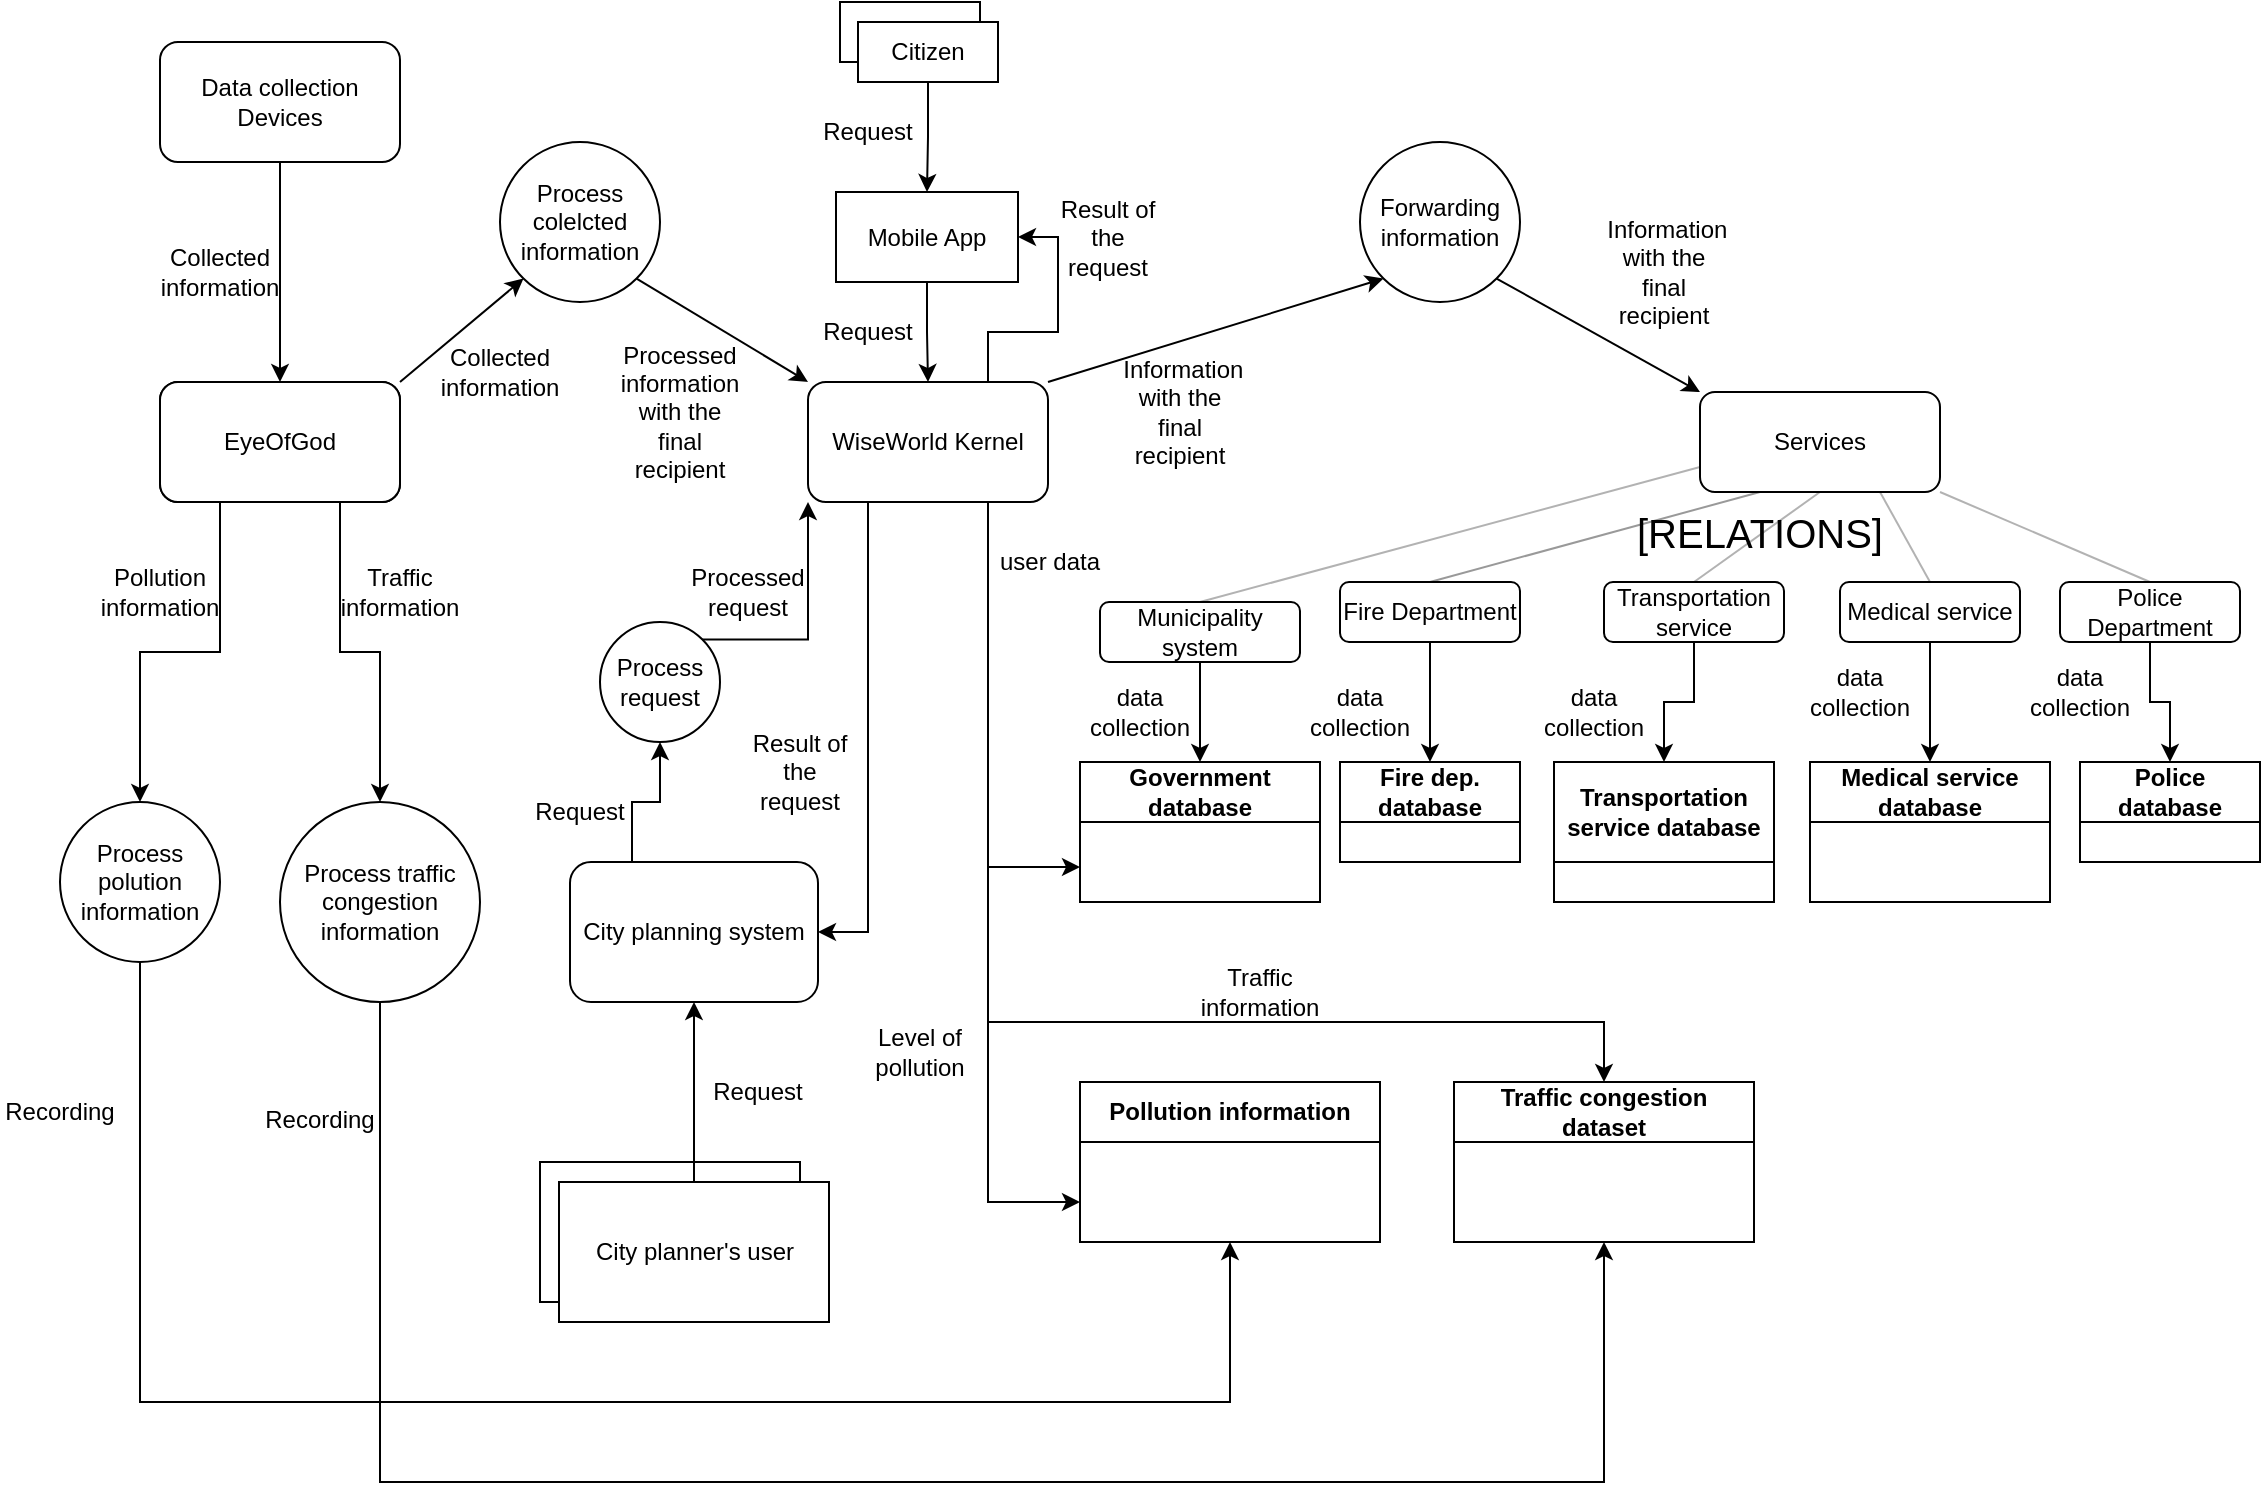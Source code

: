 <mxfile version="22.0.5" type="github">
  <diagram name="Страница — 1" id="Mhvf0B7TW0zvJHyyf7id">
    <mxGraphModel dx="2577" dy="957" grid="1" gridSize="10" guides="1" tooltips="1" connect="1" arrows="1" fold="1" page="1" pageScale="1" pageWidth="827" pageHeight="1169" math="0" shadow="0">
      <root>
        <mxCell id="0" />
        <mxCell id="1" parent="0" />
        <mxCell id="wirQNf98y5fZk8O7LOgX-52" style="edgeStyle=orthogonalEdgeStyle;rounded=0;orthogonalLoop=1;jettySize=auto;html=1;exitX=0.75;exitY=1;exitDx=0;exitDy=0;entryX=0;entryY=0.75;entryDx=0;entryDy=0;" edge="1" parent="1" source="wirQNf98y5fZk8O7LOgX-1" target="wirQNf98y5fZk8O7LOgX-38">
          <mxGeometry relative="1" as="geometry" />
        </mxCell>
        <mxCell id="wirQNf98y5fZk8O7LOgX-56" style="edgeStyle=orthogonalEdgeStyle;rounded=0;orthogonalLoop=1;jettySize=auto;html=1;exitX=0.25;exitY=1;exitDx=0;exitDy=0;entryX=1;entryY=0.5;entryDx=0;entryDy=0;" edge="1" parent="1" source="wirQNf98y5fZk8O7LOgX-1" target="wirQNf98y5fZk8O7LOgX-51">
          <mxGeometry relative="1" as="geometry" />
        </mxCell>
        <mxCell id="wirQNf98y5fZk8O7LOgX-74" style="edgeStyle=orthogonalEdgeStyle;rounded=0;orthogonalLoop=1;jettySize=auto;html=1;exitX=0.75;exitY=0;exitDx=0;exitDy=0;entryX=1;entryY=0.5;entryDx=0;entryDy=0;" edge="1" parent="1" source="wirQNf98y5fZk8O7LOgX-1" target="wirQNf98y5fZk8O7LOgX-65">
          <mxGeometry relative="1" as="geometry" />
        </mxCell>
        <mxCell id="wirQNf98y5fZk8O7LOgX-77" style="edgeStyle=orthogonalEdgeStyle;rounded=0;orthogonalLoop=1;jettySize=auto;html=1;exitX=0.75;exitY=1;exitDx=0;exitDy=0;entryX=0;entryY=0.75;entryDx=0;entryDy=0;" edge="1" parent="1" source="wirQNf98y5fZk8O7LOgX-1" target="wirQNf98y5fZk8O7LOgX-76">
          <mxGeometry relative="1" as="geometry" />
        </mxCell>
        <mxCell id="wirQNf98y5fZk8O7LOgX-87" style="edgeStyle=orthogonalEdgeStyle;rounded=0;orthogonalLoop=1;jettySize=auto;html=1;exitX=0.75;exitY=1;exitDx=0;exitDy=0;entryX=0.5;entryY=0;entryDx=0;entryDy=0;" edge="1" parent="1" source="wirQNf98y5fZk8O7LOgX-1" target="wirQNf98y5fZk8O7LOgX-86">
          <mxGeometry relative="1" as="geometry">
            <Array as="points">
              <mxPoint x="444" y="550" />
              <mxPoint x="752" y="550" />
            </Array>
          </mxGeometry>
        </mxCell>
        <mxCell id="wirQNf98y5fZk8O7LOgX-1" value="WiseWorld Kernel" style="rounded=1;whiteSpace=wrap;html=1;" vertex="1" parent="1">
          <mxGeometry x="354" y="230" width="120" height="60" as="geometry" />
        </mxCell>
        <mxCell id="wirQNf98y5fZk8O7LOgX-2" value="Data collection Devices" style="rounded=1;whiteSpace=wrap;html=1;" vertex="1" parent="1">
          <mxGeometry x="30" y="60" width="120" height="60" as="geometry" />
        </mxCell>
        <mxCell id="wirQNf98y5fZk8O7LOgX-3" value="EyeOfGod" style="rounded=1;whiteSpace=wrap;html=1;" vertex="1" parent="1">
          <mxGeometry x="30" y="230" width="120" height="60" as="geometry" />
        </mxCell>
        <mxCell id="wirQNf98y5fZk8O7LOgX-4" value="" style="endArrow=classic;html=1;rounded=0;exitX=0.5;exitY=1;exitDx=0;exitDy=0;entryX=0.5;entryY=0;entryDx=0;entryDy=0;" edge="1" parent="1" source="wirQNf98y5fZk8O7LOgX-2" target="wirQNf98y5fZk8O7LOgX-3">
          <mxGeometry width="50" height="50" relative="1" as="geometry">
            <mxPoint x="390" y="320" as="sourcePoint" />
            <mxPoint x="440" y="270" as="targetPoint" />
          </mxGeometry>
        </mxCell>
        <mxCell id="wirQNf98y5fZk8O7LOgX-82" style="edgeStyle=orthogonalEdgeStyle;rounded=0;orthogonalLoop=1;jettySize=auto;html=1;exitX=0.25;exitY=1;exitDx=0;exitDy=0;entryX=0.5;entryY=0;entryDx=0;entryDy=0;" edge="1" parent="1" source="wirQNf98y5fZk8O7LOgX-5" target="wirQNf98y5fZk8O7LOgX-81">
          <mxGeometry relative="1" as="geometry" />
        </mxCell>
        <mxCell id="wirQNf98y5fZk8O7LOgX-90" style="edgeStyle=orthogonalEdgeStyle;rounded=0;orthogonalLoop=1;jettySize=auto;html=1;exitX=0.75;exitY=1;exitDx=0;exitDy=0;entryX=0.5;entryY=0;entryDx=0;entryDy=0;" edge="1" parent="1" source="wirQNf98y5fZk8O7LOgX-5" target="wirQNf98y5fZk8O7LOgX-89">
          <mxGeometry relative="1" as="geometry" />
        </mxCell>
        <mxCell id="wirQNf98y5fZk8O7LOgX-5" value="EyeOfGod" style="rounded=1;whiteSpace=wrap;html=1;" vertex="1" parent="1">
          <mxGeometry x="30" y="230" width="120" height="60" as="geometry" />
        </mxCell>
        <mxCell id="wirQNf98y5fZk8O7LOgX-6" value="Collected information" style="text;html=1;strokeColor=none;fillColor=none;align=center;verticalAlign=middle;whiteSpace=wrap;rounded=0;" vertex="1" parent="1">
          <mxGeometry x="30" y="160" width="60" height="30" as="geometry" />
        </mxCell>
        <mxCell id="wirQNf98y5fZk8O7LOgX-7" value="Process colelcted information" style="ellipse;whiteSpace=wrap;html=1;aspect=fixed;" vertex="1" parent="1">
          <mxGeometry x="200" y="110" width="80" height="80" as="geometry" />
        </mxCell>
        <mxCell id="wirQNf98y5fZk8O7LOgX-8" value="" style="endArrow=classic;html=1;rounded=0;exitX=1;exitY=0;exitDx=0;exitDy=0;entryX=0;entryY=1;entryDx=0;entryDy=0;" edge="1" parent="1" source="wirQNf98y5fZk8O7LOgX-5" target="wirQNf98y5fZk8O7LOgX-7">
          <mxGeometry width="50" height="50" relative="1" as="geometry">
            <mxPoint x="190" y="210" as="sourcePoint" />
            <mxPoint x="240" y="160" as="targetPoint" />
          </mxGeometry>
        </mxCell>
        <mxCell id="wirQNf98y5fZk8O7LOgX-9" value="Collected information" style="text;html=1;strokeColor=none;fillColor=none;align=center;verticalAlign=middle;whiteSpace=wrap;rounded=0;" vertex="1" parent="1">
          <mxGeometry x="170" y="210" width="60" height="30" as="geometry" />
        </mxCell>
        <mxCell id="wirQNf98y5fZk8O7LOgX-10" value="" style="endArrow=classic;html=1;rounded=0;entryX=0;entryY=0;entryDx=0;entryDy=0;exitX=1;exitY=1;exitDx=0;exitDy=0;" edge="1" parent="1" source="wirQNf98y5fZk8O7LOgX-7" target="wirQNf98y5fZk8O7LOgX-1">
          <mxGeometry width="50" height="50" relative="1" as="geometry">
            <mxPoint x="280" y="150" as="sourcePoint" />
            <mxPoint x="330" y="100" as="targetPoint" />
          </mxGeometry>
        </mxCell>
        <mxCell id="wirQNf98y5fZk8O7LOgX-11" value="Processed information with the final recipient" style="text;html=1;strokeColor=none;fillColor=none;align=center;verticalAlign=middle;whiteSpace=wrap;rounded=0;" vertex="1" parent="1">
          <mxGeometry x="260" y="230" width="60" height="30" as="geometry" />
        </mxCell>
        <mxCell id="wirQNf98y5fZk8O7LOgX-12" value="Forwarding information" style="ellipse;whiteSpace=wrap;html=1;aspect=fixed;" vertex="1" parent="1">
          <mxGeometry x="630" y="110" width="80" height="80" as="geometry" />
        </mxCell>
        <mxCell id="wirQNf98y5fZk8O7LOgX-13" value="&lt;p style=&quot;&quot;&gt;Services&lt;/p&gt;" style="rounded=1;whiteSpace=wrap;html=1;align=center;" vertex="1" parent="1">
          <mxGeometry x="800" y="235" width="120" height="50" as="geometry" />
        </mxCell>
        <mxCell id="wirQNf98y5fZk8O7LOgX-14" value="" style="endArrow=classic;html=1;rounded=0;entryX=0;entryY=1;entryDx=0;entryDy=0;exitX=1;exitY=0;exitDx=0;exitDy=0;" edge="1" parent="1" source="wirQNf98y5fZk8O7LOgX-1" target="wirQNf98y5fZk8O7LOgX-12">
          <mxGeometry width="50" height="50" relative="1" as="geometry">
            <mxPoint x="390" y="310" as="sourcePoint" />
            <mxPoint x="440" y="260" as="targetPoint" />
          </mxGeometry>
        </mxCell>
        <mxCell id="wirQNf98y5fZk8O7LOgX-15" value="" style="endArrow=classic;html=1;rounded=0;entryX=0;entryY=0;entryDx=0;entryDy=0;exitX=1;exitY=1;exitDx=0;exitDy=0;" edge="1" parent="1" source="wirQNf98y5fZk8O7LOgX-12" target="wirQNf98y5fZk8O7LOgX-13">
          <mxGeometry width="50" height="50" relative="1" as="geometry">
            <mxPoint x="550" y="100" as="sourcePoint" />
            <mxPoint x="600" y="50" as="targetPoint" />
          </mxGeometry>
        </mxCell>
        <mxCell id="wirQNf98y5fZk8O7LOgX-16" value="&amp;nbsp;Information with the final recipient" style="text;html=1;strokeColor=none;fillColor=none;align=center;verticalAlign=middle;whiteSpace=wrap;rounded=0;" vertex="1" parent="1">
          <mxGeometry x="510" y="230" width="60" height="30" as="geometry" />
        </mxCell>
        <mxCell id="wirQNf98y5fZk8O7LOgX-18" value="&amp;nbsp;Information with the final recipient" style="text;html=1;strokeColor=none;fillColor=none;align=center;verticalAlign=middle;whiteSpace=wrap;rounded=0;" vertex="1" parent="1">
          <mxGeometry x="752" y="160" width="60" height="30" as="geometry" />
        </mxCell>
        <mxCell id="wirQNf98y5fZk8O7LOgX-40" style="edgeStyle=orthogonalEdgeStyle;rounded=0;orthogonalLoop=1;jettySize=auto;html=1;exitX=0.5;exitY=1;exitDx=0;exitDy=0;entryX=0.5;entryY=0;entryDx=0;entryDy=0;" edge="1" parent="1" source="wirQNf98y5fZk8O7LOgX-20" target="wirQNf98y5fZk8O7LOgX-28">
          <mxGeometry relative="1" as="geometry" />
        </mxCell>
        <mxCell id="wirQNf98y5fZk8O7LOgX-20" value="Police Department" style="rounded=1;whiteSpace=wrap;html=1;" vertex="1" parent="1">
          <mxGeometry x="980" y="330" width="90" height="30" as="geometry" />
        </mxCell>
        <mxCell id="wirQNf98y5fZk8O7LOgX-21" value="Fire Department" style="rounded=1;whiteSpace=wrap;html=1;" vertex="1" parent="1">
          <mxGeometry x="620" y="330" width="90" height="30" as="geometry" />
        </mxCell>
        <mxCell id="wirQNf98y5fZk8O7LOgX-35" style="edgeStyle=orthogonalEdgeStyle;rounded=0;orthogonalLoop=1;jettySize=auto;html=1;exitX=0.5;exitY=1;exitDx=0;exitDy=0;entryX=0.5;entryY=0;entryDx=0;entryDy=0;" edge="1" parent="1" source="wirQNf98y5fZk8O7LOgX-22" target="wirQNf98y5fZk8O7LOgX-30">
          <mxGeometry relative="1" as="geometry" />
        </mxCell>
        <mxCell id="wirQNf98y5fZk8O7LOgX-22" value="Transportation service" style="rounded=1;whiteSpace=wrap;html=1;" vertex="1" parent="1">
          <mxGeometry x="752" y="330" width="90" height="30" as="geometry" />
        </mxCell>
        <mxCell id="wirQNf98y5fZk8O7LOgX-36" style="edgeStyle=orthogonalEdgeStyle;rounded=0;orthogonalLoop=1;jettySize=auto;html=1;exitX=0.5;exitY=1;exitDx=0;exitDy=0;entryX=0.5;entryY=0;entryDx=0;entryDy=0;" edge="1" parent="1" source="wirQNf98y5fZk8O7LOgX-23" target="wirQNf98y5fZk8O7LOgX-31">
          <mxGeometry relative="1" as="geometry" />
        </mxCell>
        <mxCell id="wirQNf98y5fZk8O7LOgX-23" value="Medical service" style="rounded=1;whiteSpace=wrap;html=1;" vertex="1" parent="1">
          <mxGeometry x="870" y="330" width="90" height="30" as="geometry" />
        </mxCell>
        <mxCell id="wirQNf98y5fZk8O7LOgX-25" value="" style="endArrow=none;html=1;rounded=0;exitX=0.5;exitY=0;exitDx=0;exitDy=0;entryX=0.25;entryY=1;entryDx=0;entryDy=0;opacity=40;" edge="1" parent="1" source="wirQNf98y5fZk8O7LOgX-21" target="wirQNf98y5fZk8O7LOgX-13">
          <mxGeometry width="50" height="50" relative="1" as="geometry">
            <mxPoint x="390" y="310" as="sourcePoint" />
            <mxPoint x="440" y="260" as="targetPoint" />
          </mxGeometry>
        </mxCell>
        <mxCell id="wirQNf98y5fZk8O7LOgX-26" value="" style="endArrow=none;html=1;rounded=0;exitX=0.5;exitY=0;exitDx=0;exitDy=0;entryX=0.5;entryY=1;entryDx=0;entryDy=0;opacity=30;" edge="1" parent="1" source="wirQNf98y5fZk8O7LOgX-22" target="wirQNf98y5fZk8O7LOgX-13">
          <mxGeometry width="50" height="50" relative="1" as="geometry">
            <mxPoint x="390" y="310" as="sourcePoint" />
            <mxPoint x="440" y="260" as="targetPoint" />
          </mxGeometry>
        </mxCell>
        <mxCell id="wirQNf98y5fZk8O7LOgX-27" value="" style="endArrow=none;html=1;rounded=0;exitX=0.5;exitY=0;exitDx=0;exitDy=0;entryX=0.75;entryY=1;entryDx=0;entryDy=0;opacity=30;" edge="1" parent="1" source="wirQNf98y5fZk8O7LOgX-23" target="wirQNf98y5fZk8O7LOgX-13">
          <mxGeometry width="50" height="50" relative="1" as="geometry">
            <mxPoint x="390" y="310" as="sourcePoint" />
            <mxPoint x="440" y="260" as="targetPoint" />
          </mxGeometry>
        </mxCell>
        <mxCell id="wirQNf98y5fZk8O7LOgX-28" value="Police database" style="swimlane;whiteSpace=wrap;html=1;startSize=30;" vertex="1" parent="1">
          <mxGeometry x="990" y="420" width="90" height="50" as="geometry" />
        </mxCell>
        <mxCell id="wirQNf98y5fZk8O7LOgX-29" value="Fire dep. database" style="swimlane;whiteSpace=wrap;html=1;startSize=30;" vertex="1" parent="1">
          <mxGeometry x="620" y="420" width="90" height="50" as="geometry" />
        </mxCell>
        <mxCell id="wirQNf98y5fZk8O7LOgX-30" value="Transportation service database" style="swimlane;whiteSpace=wrap;html=1;startSize=50;" vertex="1" parent="1">
          <mxGeometry x="727" y="420" width="110" height="70" as="geometry">
            <mxRectangle x="640" y="380" width="220" height="50" as="alternateBounds" />
          </mxGeometry>
        </mxCell>
        <mxCell id="wirQNf98y5fZk8O7LOgX-31" value="Medical service database" style="swimlane;whiteSpace=wrap;html=1;startSize=30;" vertex="1" parent="1">
          <mxGeometry x="855" y="420" width="120" height="70" as="geometry" />
        </mxCell>
        <mxCell id="wirQNf98y5fZk8O7LOgX-34" value="" style="endArrow=classic;html=1;rounded=0;exitX=0.5;exitY=1;exitDx=0;exitDy=0;entryX=0.5;entryY=0;entryDx=0;entryDy=0;" edge="1" parent="1" source="wirQNf98y5fZk8O7LOgX-21" target="wirQNf98y5fZk8O7LOgX-29">
          <mxGeometry width="50" height="50" relative="1" as="geometry">
            <mxPoint x="390" y="310" as="sourcePoint" />
            <mxPoint x="440" y="260" as="targetPoint" />
          </mxGeometry>
        </mxCell>
        <mxCell id="wirQNf98y5fZk8O7LOgX-39" style="edgeStyle=orthogonalEdgeStyle;rounded=0;orthogonalLoop=1;jettySize=auto;html=1;exitX=0.5;exitY=1;exitDx=0;exitDy=0;entryX=0.5;entryY=0;entryDx=0;entryDy=0;" edge="1" parent="1" source="wirQNf98y5fZk8O7LOgX-37" target="wirQNf98y5fZk8O7LOgX-38">
          <mxGeometry relative="1" as="geometry" />
        </mxCell>
        <mxCell id="wirQNf98y5fZk8O7LOgX-37" value="Municipality system" style="rounded=1;whiteSpace=wrap;html=1;" vertex="1" parent="1">
          <mxGeometry x="500" y="340" width="100" height="30" as="geometry" />
        </mxCell>
        <mxCell id="wirQNf98y5fZk8O7LOgX-38" value="Government database" style="swimlane;whiteSpace=wrap;html=1;startSize=30;" vertex="1" parent="1">
          <mxGeometry x="490" y="420" width="120" height="70" as="geometry" />
        </mxCell>
        <mxCell id="wirQNf98y5fZk8O7LOgX-41" value="" style="endArrow=none;html=1;rounded=0;entryX=1;entryY=1;entryDx=0;entryDy=0;exitX=0.5;exitY=0;exitDx=0;exitDy=0;opacity=30;" edge="1" parent="1" source="wirQNf98y5fZk8O7LOgX-20" target="wirQNf98y5fZk8O7LOgX-13">
          <mxGeometry width="50" height="50" relative="1" as="geometry">
            <mxPoint x="450" y="410" as="sourcePoint" />
            <mxPoint x="500" y="360" as="targetPoint" />
          </mxGeometry>
        </mxCell>
        <mxCell id="wirQNf98y5fZk8O7LOgX-42" value="" style="endArrow=none;html=1;rounded=0;entryX=0;entryY=0.75;entryDx=0;entryDy=0;exitX=0.5;exitY=0;exitDx=0;exitDy=0;opacity=30;" edge="1" parent="1" source="wirQNf98y5fZk8O7LOgX-37" target="wirQNf98y5fZk8O7LOgX-13">
          <mxGeometry width="50" height="50" relative="1" as="geometry">
            <mxPoint x="450" y="410" as="sourcePoint" />
            <mxPoint x="500" y="360" as="targetPoint" />
          </mxGeometry>
        </mxCell>
        <mxCell id="wirQNf98y5fZk8O7LOgX-44" value="user data" style="text;html=1;strokeColor=none;fillColor=none;align=center;verticalAlign=middle;whiteSpace=wrap;rounded=0;" vertex="1" parent="1">
          <mxGeometry x="440" y="300" width="70" height="40" as="geometry" />
        </mxCell>
        <mxCell id="wirQNf98y5fZk8O7LOgX-45" value="data collection" style="text;html=1;strokeColor=none;fillColor=none;align=center;verticalAlign=middle;whiteSpace=wrap;rounded=0;" vertex="1" parent="1">
          <mxGeometry x="490" y="380" width="60" height="30" as="geometry" />
        </mxCell>
        <mxCell id="wirQNf98y5fZk8O7LOgX-46" value="data collection" style="text;html=1;strokeColor=none;fillColor=none;align=center;verticalAlign=middle;whiteSpace=wrap;rounded=0;" vertex="1" parent="1">
          <mxGeometry x="600" y="380" width="60" height="30" as="geometry" />
        </mxCell>
        <mxCell id="wirQNf98y5fZk8O7LOgX-47" value="data collection" style="text;html=1;strokeColor=none;fillColor=none;align=center;verticalAlign=middle;whiteSpace=wrap;rounded=0;" vertex="1" parent="1">
          <mxGeometry x="717" y="380" width="60" height="30" as="geometry" />
        </mxCell>
        <mxCell id="wirQNf98y5fZk8O7LOgX-48" value="data collection" style="text;html=1;strokeColor=none;fillColor=none;align=center;verticalAlign=middle;whiteSpace=wrap;rounded=0;" vertex="1" parent="1">
          <mxGeometry x="850" y="370" width="60" height="30" as="geometry" />
        </mxCell>
        <mxCell id="wirQNf98y5fZk8O7LOgX-49" value="data collection" style="text;html=1;strokeColor=none;fillColor=none;align=center;verticalAlign=middle;whiteSpace=wrap;rounded=0;" vertex="1" parent="1">
          <mxGeometry x="960" y="370" width="60" height="30" as="geometry" />
        </mxCell>
        <mxCell id="wirQNf98y5fZk8O7LOgX-50" value="&lt;font style=&quot;font-size: 20px;&quot;&gt;[RELATIONS]&lt;/font&gt;" style="text;html=1;strokeColor=none;fillColor=none;align=center;verticalAlign=middle;whiteSpace=wrap;rounded=0;" vertex="1" parent="1">
          <mxGeometry x="650" y="290" width="360" height="30" as="geometry" />
        </mxCell>
        <mxCell id="wirQNf98y5fZk8O7LOgX-54" style="edgeStyle=orthogonalEdgeStyle;rounded=0;orthogonalLoop=1;jettySize=auto;html=1;exitX=0.25;exitY=0;exitDx=0;exitDy=0;entryX=0.5;entryY=1;entryDx=0;entryDy=0;" edge="1" parent="1" source="wirQNf98y5fZk8O7LOgX-51" target="wirQNf98y5fZk8O7LOgX-53">
          <mxGeometry relative="1" as="geometry" />
        </mxCell>
        <mxCell id="wirQNf98y5fZk8O7LOgX-51" value="City planning system" style="rounded=1;whiteSpace=wrap;html=1;" vertex="1" parent="1">
          <mxGeometry x="235" y="470" width="124" height="70" as="geometry" />
        </mxCell>
        <mxCell id="wirQNf98y5fZk8O7LOgX-55" style="edgeStyle=orthogonalEdgeStyle;rounded=0;orthogonalLoop=1;jettySize=auto;html=1;exitX=1;exitY=0;exitDx=0;exitDy=0;entryX=0;entryY=1;entryDx=0;entryDy=0;" edge="1" parent="1" source="wirQNf98y5fZk8O7LOgX-53" target="wirQNf98y5fZk8O7LOgX-1">
          <mxGeometry relative="1" as="geometry" />
        </mxCell>
        <mxCell id="wirQNf98y5fZk8O7LOgX-53" value="Process request" style="ellipse;whiteSpace=wrap;html=1;aspect=fixed;" vertex="1" parent="1">
          <mxGeometry x="250" y="350" width="60" height="60" as="geometry" />
        </mxCell>
        <mxCell id="wirQNf98y5fZk8O7LOgX-58" value="" style="rounded=0;whiteSpace=wrap;html=1;" vertex="1" parent="1">
          <mxGeometry x="220" y="620" width="130" height="70" as="geometry" />
        </mxCell>
        <mxCell id="wirQNf98y5fZk8O7LOgX-60" style="edgeStyle=orthogonalEdgeStyle;rounded=0;orthogonalLoop=1;jettySize=auto;html=1;exitX=0.5;exitY=0;exitDx=0;exitDy=0;entryX=0.5;entryY=1;entryDx=0;entryDy=0;" edge="1" parent="1" source="wirQNf98y5fZk8O7LOgX-59" target="wirQNf98y5fZk8O7LOgX-51">
          <mxGeometry relative="1" as="geometry" />
        </mxCell>
        <mxCell id="wirQNf98y5fZk8O7LOgX-59" value="City planner&#39;s user" style="rounded=0;whiteSpace=wrap;html=1;" vertex="1" parent="1">
          <mxGeometry x="229.5" y="630" width="135" height="70" as="geometry" />
        </mxCell>
        <mxCell id="wirQNf98y5fZk8O7LOgX-62" value="Request" style="text;html=1;strokeColor=none;fillColor=none;align=center;verticalAlign=middle;whiteSpace=wrap;rounded=0;" vertex="1" parent="1">
          <mxGeometry x="299" y="570" width="60" height="30" as="geometry" />
        </mxCell>
        <mxCell id="wirQNf98y5fZk8O7LOgX-63" value="Request" style="text;html=1;strokeColor=none;fillColor=none;align=center;verticalAlign=middle;whiteSpace=wrap;rounded=0;" vertex="1" parent="1">
          <mxGeometry x="210" y="430" width="60" height="30" as="geometry" />
        </mxCell>
        <mxCell id="wirQNf98y5fZk8O7LOgX-64" value="Processed request" style="text;html=1;strokeColor=none;fillColor=none;align=center;verticalAlign=middle;whiteSpace=wrap;rounded=0;" vertex="1" parent="1">
          <mxGeometry x="294" y="320" width="60" height="30" as="geometry" />
        </mxCell>
        <mxCell id="wirQNf98y5fZk8O7LOgX-71" style="edgeStyle=orthogonalEdgeStyle;rounded=0;orthogonalLoop=1;jettySize=auto;html=1;exitX=0.5;exitY=1;exitDx=0;exitDy=0;entryX=0.5;entryY=0;entryDx=0;entryDy=0;" edge="1" parent="1" source="wirQNf98y5fZk8O7LOgX-65" target="wirQNf98y5fZk8O7LOgX-1">
          <mxGeometry relative="1" as="geometry" />
        </mxCell>
        <mxCell id="wirQNf98y5fZk8O7LOgX-65" value="Mobile App" style="rounded=0;whiteSpace=wrap;html=1;" vertex="1" parent="1">
          <mxGeometry x="368" y="135" width="91" height="45" as="geometry" />
        </mxCell>
        <mxCell id="wirQNf98y5fZk8O7LOgX-66" value="Result of the request" style="text;html=1;strokeColor=none;fillColor=none;align=center;verticalAlign=middle;whiteSpace=wrap;rounded=0;" vertex="1" parent="1">
          <mxGeometry x="320" y="410" width="60" height="30" as="geometry" />
        </mxCell>
        <mxCell id="wirQNf98y5fZk8O7LOgX-67" value="" style="rounded=0;whiteSpace=wrap;html=1;" vertex="1" parent="1">
          <mxGeometry x="370" y="40" width="70" height="30" as="geometry" />
        </mxCell>
        <mxCell id="wirQNf98y5fZk8O7LOgX-70" style="edgeStyle=orthogonalEdgeStyle;rounded=0;orthogonalLoop=1;jettySize=auto;html=1;exitX=0.5;exitY=1;exitDx=0;exitDy=0;entryX=0.5;entryY=0;entryDx=0;entryDy=0;" edge="1" parent="1" source="wirQNf98y5fZk8O7LOgX-69" target="wirQNf98y5fZk8O7LOgX-65">
          <mxGeometry relative="1" as="geometry" />
        </mxCell>
        <mxCell id="wirQNf98y5fZk8O7LOgX-69" value="Citizen" style="rounded=0;whiteSpace=wrap;html=1;" vertex="1" parent="1">
          <mxGeometry x="379" y="50" width="70" height="30" as="geometry" />
        </mxCell>
        <mxCell id="wirQNf98y5fZk8O7LOgX-72" value="Request" style="text;html=1;strokeColor=none;fillColor=none;align=center;verticalAlign=middle;whiteSpace=wrap;rounded=0;" vertex="1" parent="1">
          <mxGeometry x="354" y="90" width="60" height="30" as="geometry" />
        </mxCell>
        <mxCell id="wirQNf98y5fZk8O7LOgX-73" value="Request" style="text;html=1;strokeColor=none;fillColor=none;align=center;verticalAlign=middle;whiteSpace=wrap;rounded=0;" vertex="1" parent="1">
          <mxGeometry x="354" y="190" width="60" height="30" as="geometry" />
        </mxCell>
        <mxCell id="wirQNf98y5fZk8O7LOgX-75" value="Result of the request" style="text;html=1;strokeColor=none;fillColor=none;align=center;verticalAlign=middle;whiteSpace=wrap;rounded=0;" vertex="1" parent="1">
          <mxGeometry x="474" y="142.5" width="60" height="30" as="geometry" />
        </mxCell>
        <mxCell id="wirQNf98y5fZk8O7LOgX-76" value="Pollution information" style="swimlane;whiteSpace=wrap;html=1;startSize=30;" vertex="1" parent="1">
          <mxGeometry x="490" y="580" width="150" height="80" as="geometry">
            <mxRectangle x="490" y="540" width="160" height="30" as="alternateBounds" />
          </mxGeometry>
        </mxCell>
        <mxCell id="wirQNf98y5fZk8O7LOgX-78" value="Level of pollution" style="text;html=1;strokeColor=none;fillColor=none;align=center;verticalAlign=middle;whiteSpace=wrap;rounded=0;" vertex="1" parent="1">
          <mxGeometry x="380" y="550" width="60" height="30" as="geometry" />
        </mxCell>
        <mxCell id="wirQNf98y5fZk8O7LOgX-80" value="Recording" style="text;html=1;strokeColor=none;fillColor=none;align=center;verticalAlign=middle;whiteSpace=wrap;rounded=0;" vertex="1" parent="1">
          <mxGeometry x="-50" y="580" width="60" height="30" as="geometry" />
        </mxCell>
        <mxCell id="wirQNf98y5fZk8O7LOgX-83" style="edgeStyle=orthogonalEdgeStyle;rounded=0;orthogonalLoop=1;jettySize=auto;html=1;exitX=0.5;exitY=1;exitDx=0;exitDy=0;entryX=0.5;entryY=1;entryDx=0;entryDy=0;" edge="1" parent="1" source="wirQNf98y5fZk8O7LOgX-81" target="wirQNf98y5fZk8O7LOgX-76">
          <mxGeometry relative="1" as="geometry">
            <Array as="points">
              <mxPoint x="20" y="740" />
              <mxPoint x="565" y="740" />
            </Array>
          </mxGeometry>
        </mxCell>
        <mxCell id="wirQNf98y5fZk8O7LOgX-81" value="Process polution information" style="ellipse;whiteSpace=wrap;html=1;aspect=fixed;" vertex="1" parent="1">
          <mxGeometry x="-20" y="440" width="80" height="80" as="geometry" />
        </mxCell>
        <mxCell id="wirQNf98y5fZk8O7LOgX-84" value="Pollution information" style="text;html=1;strokeColor=none;fillColor=none;align=center;verticalAlign=middle;whiteSpace=wrap;rounded=0;" vertex="1" parent="1">
          <mxGeometry y="320" width="60" height="30" as="geometry" />
        </mxCell>
        <mxCell id="wirQNf98y5fZk8O7LOgX-86" value="Traffic congestion dataset" style="swimlane;whiteSpace=wrap;html=1;startSize=30;" vertex="1" parent="1">
          <mxGeometry x="677" y="580" width="150" height="80" as="geometry">
            <mxRectangle x="490" y="540" width="160" height="30" as="alternateBounds" />
          </mxGeometry>
        </mxCell>
        <mxCell id="wirQNf98y5fZk8O7LOgX-88" value="Traffic information" style="text;html=1;strokeColor=none;fillColor=none;align=center;verticalAlign=middle;whiteSpace=wrap;rounded=0;" vertex="1" parent="1">
          <mxGeometry x="550" y="520" width="60" height="30" as="geometry" />
        </mxCell>
        <mxCell id="wirQNf98y5fZk8O7LOgX-92" style="edgeStyle=orthogonalEdgeStyle;rounded=0;orthogonalLoop=1;jettySize=auto;html=1;exitX=0.5;exitY=1;exitDx=0;exitDy=0;entryX=0.5;entryY=1;entryDx=0;entryDy=0;" edge="1" parent="1" source="wirQNf98y5fZk8O7LOgX-89" target="wirQNf98y5fZk8O7LOgX-86">
          <mxGeometry relative="1" as="geometry">
            <Array as="points">
              <mxPoint x="140" y="780" />
              <mxPoint x="752" y="780" />
            </Array>
          </mxGeometry>
        </mxCell>
        <mxCell id="wirQNf98y5fZk8O7LOgX-89" value="Process traffic congestion information" style="ellipse;whiteSpace=wrap;html=1;aspect=fixed;" vertex="1" parent="1">
          <mxGeometry x="90" y="440" width="100" height="100" as="geometry" />
        </mxCell>
        <mxCell id="wirQNf98y5fZk8O7LOgX-91" value="Traffic information" style="text;html=1;strokeColor=none;fillColor=none;align=center;verticalAlign=middle;whiteSpace=wrap;rounded=0;" vertex="1" parent="1">
          <mxGeometry x="120" y="320" width="60" height="30" as="geometry" />
        </mxCell>
        <mxCell id="wirQNf98y5fZk8O7LOgX-93" value="Recording" style="text;html=1;strokeColor=none;fillColor=none;align=center;verticalAlign=middle;whiteSpace=wrap;rounded=0;" vertex="1" parent="1">
          <mxGeometry x="80" y="584" width="60" height="30" as="geometry" />
        </mxCell>
      </root>
    </mxGraphModel>
  </diagram>
</mxfile>
